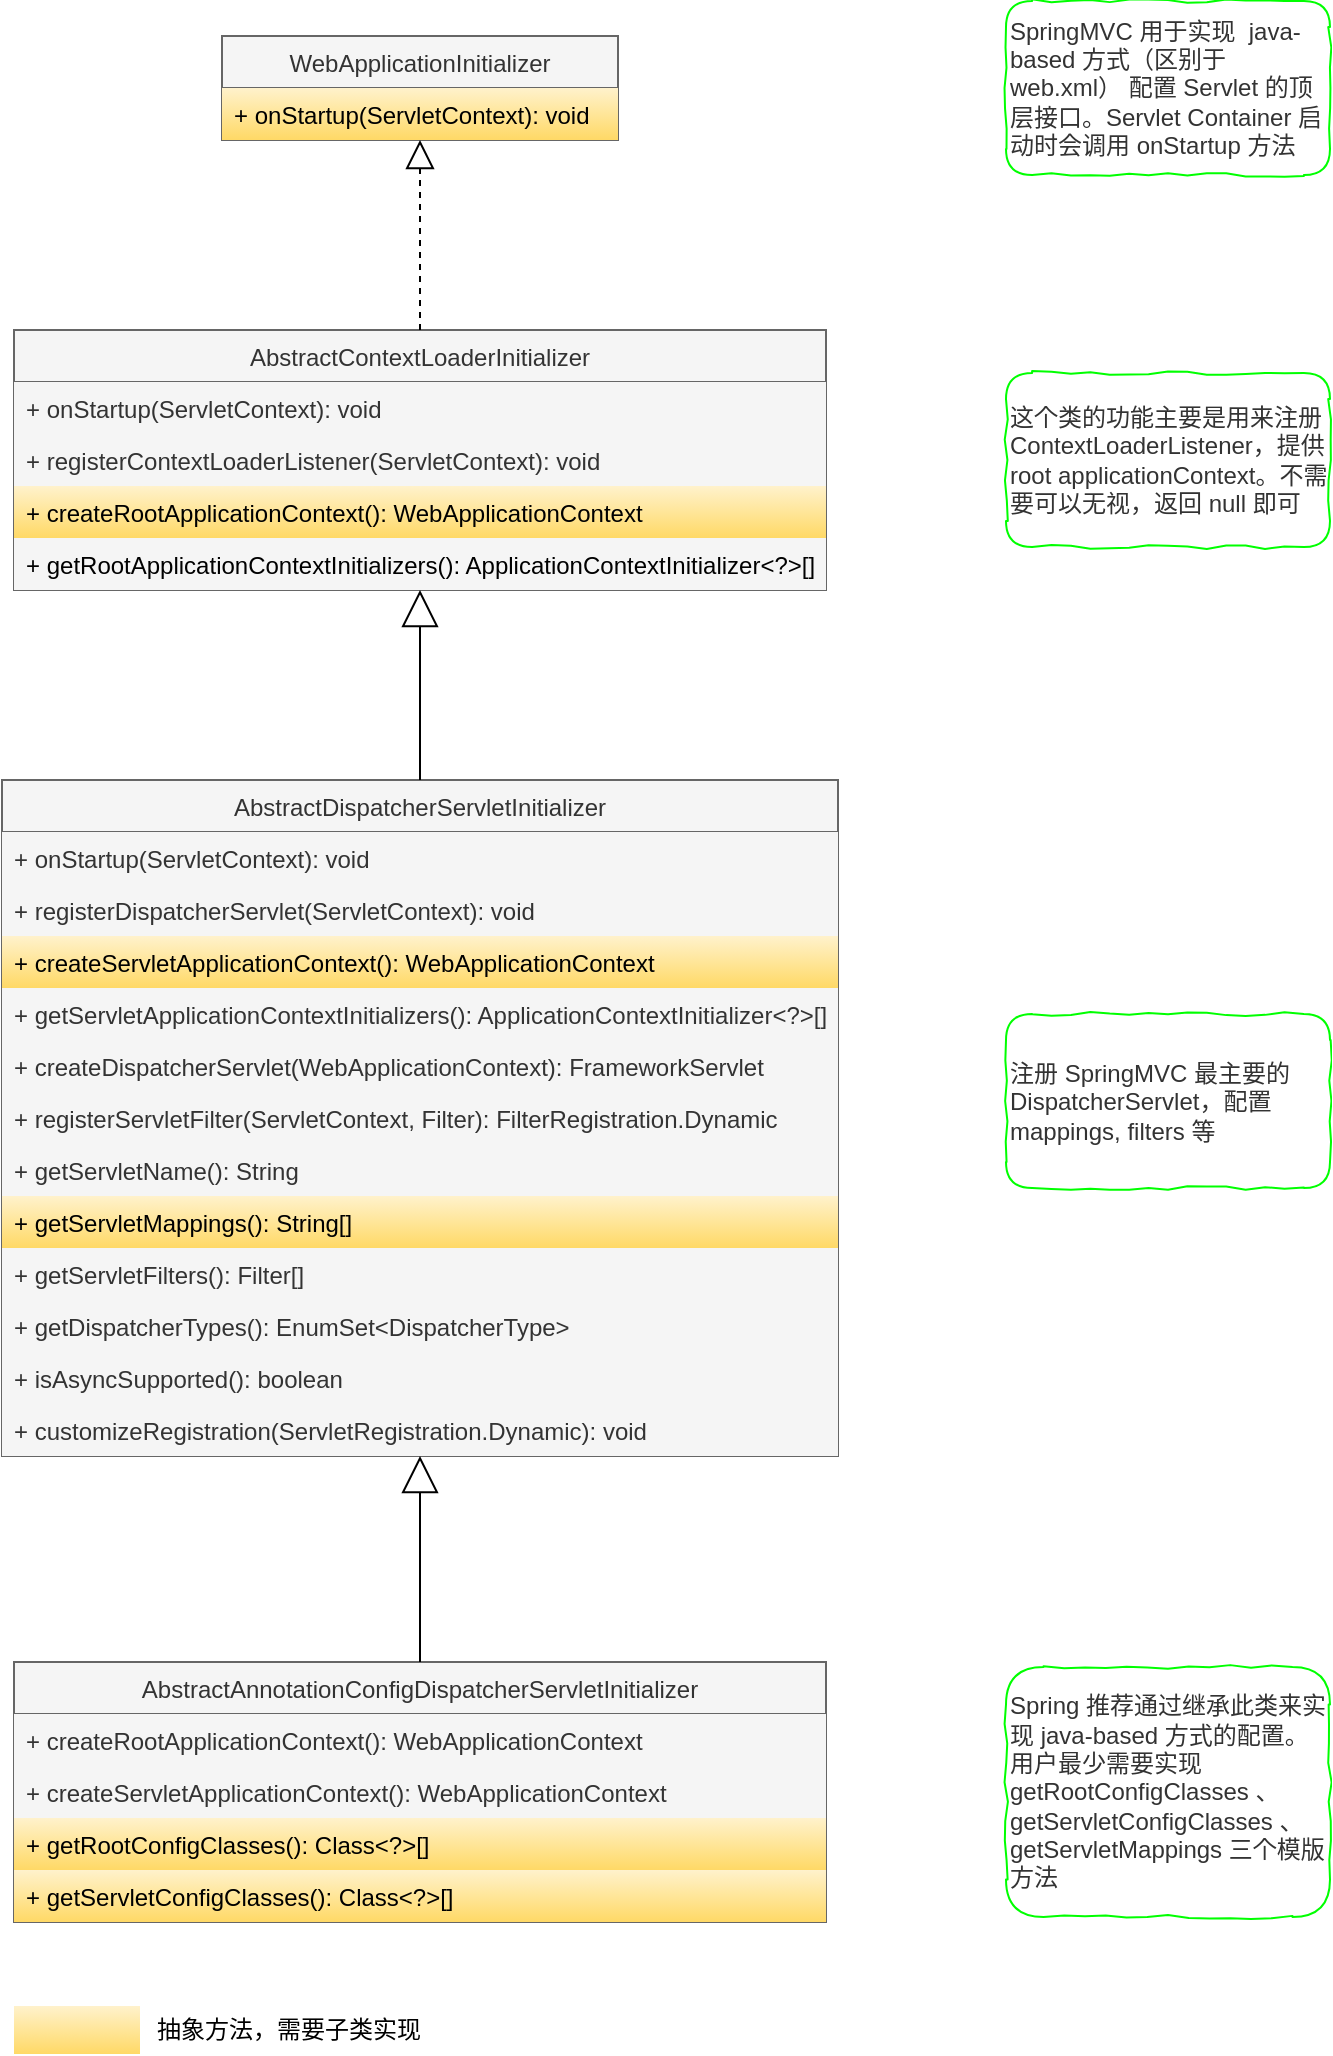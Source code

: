 <mxfile version="11.0.5" type="device"><diagram id="IjaOxtwSKvw0OCNeIy7P" name="Page-1"><mxGraphModel dx="868" dy="466" grid="0" gridSize="10" guides="1" tooltips="1" connect="1" arrows="1" fold="1" page="1" pageScale="1" pageWidth="827" pageHeight="1169" math="0" shadow="0"><root><mxCell id="0"/><mxCell id="1" parent="0"/><mxCell id="nzl5itROe26-MTcVWsOv-1" value="WebApplicationInitializer" style="swimlane;fontStyle=0;childLayout=stackLayout;horizontal=1;startSize=26;fillColor=#f5f5f5;horizontalStack=0;resizeParent=1;resizeParentMax=0;resizeLast=0;collapsible=1;marginBottom=0;strokeColor=#666666;fontColor=#333333;" parent="1" vertex="1"><mxGeometry x="210" y="52" width="198" height="52" as="geometry"/></mxCell><mxCell id="nzl5itROe26-MTcVWsOv-2" value="+ onStartup(ServletContext): void" style="text;align=left;verticalAlign=top;spacingLeft=4;spacingRight=4;overflow=hidden;rotatable=0;points=[[0,0.5],[1,0.5]];portConstraint=eastwest;fillColor=#fff2cc;strokeColor=none;gradientColor=#ffd966;" parent="nzl5itROe26-MTcVWsOv-1" vertex="1"><mxGeometry y="26" width="198" height="26" as="geometry"/></mxCell><mxCell id="nzl5itROe26-MTcVWsOv-8" value="AbstractContextLoaderInitializer" style="swimlane;fontStyle=0;childLayout=stackLayout;horizontal=1;startSize=26;fillColor=#f5f5f5;horizontalStack=0;resizeParent=1;resizeParentMax=0;resizeLast=0;collapsible=1;marginBottom=0;strokeColor=#666666;fontColor=#333333;" parent="1" vertex="1"><mxGeometry x="106" y="199" width="406" height="130" as="geometry"/></mxCell><mxCell id="nzl5itROe26-MTcVWsOv-11" value="+ onStartup(ServletContext): void" style="text;strokeColor=none;fillColor=#f5f5f5;align=left;verticalAlign=top;spacingLeft=4;spacingRight=4;overflow=hidden;rotatable=0;points=[[0,0.5],[1,0.5]];portConstraint=eastwest;fontColor=#333333;" parent="nzl5itROe26-MTcVWsOv-8" vertex="1"><mxGeometry y="26" width="406" height="26" as="geometry"/></mxCell><mxCell id="nzl5itROe26-MTcVWsOv-13" value="+ registerContextLoaderListener(ServletContext): void" style="text;strokeColor=none;fillColor=#f5f5f5;align=left;verticalAlign=top;spacingLeft=4;spacingRight=4;overflow=hidden;rotatable=0;points=[[0,0.5],[1,0.5]];portConstraint=eastwest;fontColor=#333333;" parent="nzl5itROe26-MTcVWsOv-8" vertex="1"><mxGeometry y="52" width="406" height="26" as="geometry"/></mxCell><mxCell id="nzl5itROe26-MTcVWsOv-12" value="+ createRootApplicationContext(): WebApplicationContext" style="text;fillColor=#fff2cc;align=left;verticalAlign=top;spacingLeft=4;spacingRight=4;overflow=hidden;rotatable=0;points=[[0,0.5],[1,0.5]];portConstraint=eastwest;gradientColor=#ffd966;strokeColor=none;" parent="nzl5itROe26-MTcVWsOv-8" vertex="1"><mxGeometry y="78" width="406" height="26" as="geometry"/></mxCell><mxCell id="nzl5itROe26-MTcVWsOv-10" value="+ getRootApplicationContextInitializers(): ApplicationContextInitializer&lt;?&gt;[]" style="text;fillColor=#f5f5f5;align=left;verticalAlign=top;spacingLeft=4;spacingRight=4;overflow=hidden;rotatable=0;points=[[0,0.5],[1,0.5]];portConstraint=eastwest;gradientColor=none;strokeColor=none;" parent="nzl5itROe26-MTcVWsOv-8" vertex="1"><mxGeometry y="104" width="406" height="26" as="geometry"/></mxCell><mxCell id="nzl5itROe26-MTcVWsOv-14" value="AbstractDispatcherServletInitializer" style="swimlane;fontStyle=0;childLayout=stackLayout;horizontal=1;startSize=26;fillColor=#f5f5f5;horizontalStack=0;resizeParent=1;resizeParentMax=0;resizeLast=0;collapsible=1;marginBottom=0;strokeColor=#666666;fontColor=#333333;" parent="1" vertex="1"><mxGeometry x="100" y="424" width="418" height="338" as="geometry"/></mxCell><mxCell id="nzl5itROe26-MTcVWsOv-15" value="+ onStartup(ServletContext): void" style="text;strokeColor=none;fillColor=#f5f5f5;align=left;verticalAlign=top;spacingLeft=4;spacingRight=4;overflow=hidden;rotatable=0;points=[[0,0.5],[1,0.5]];portConstraint=eastwest;fontColor=#333333;" parent="nzl5itROe26-MTcVWsOv-14" vertex="1"><mxGeometry y="26" width="418" height="26" as="geometry"/></mxCell><mxCell id="nzl5itROe26-MTcVWsOv-16" value="+ registerDispatcherServlet(ServletContext): void" style="text;strokeColor=none;fillColor=#f5f5f5;align=left;verticalAlign=top;spacingLeft=4;spacingRight=4;overflow=hidden;rotatable=0;points=[[0,0.5],[1,0.5]];portConstraint=eastwest;fontColor=#333333;" parent="nzl5itROe26-MTcVWsOv-14" vertex="1"><mxGeometry y="52" width="418" height="26" as="geometry"/></mxCell><mxCell id="nzl5itROe26-MTcVWsOv-17" value="+ createServletApplicationContext(): WebApplicationContext" style="text;strokeColor=none;fillColor=#fff2cc;align=left;verticalAlign=top;spacingLeft=4;spacingRight=4;overflow=hidden;rotatable=0;points=[[0,0.5],[1,0.5]];portConstraint=eastwest;fontColor=#000000;gradientColor=#ffd966;" parent="nzl5itROe26-MTcVWsOv-14" vertex="1"><mxGeometry y="78" width="418" height="26" as="geometry"/></mxCell><mxCell id="nzl5itROe26-MTcVWsOv-28" value="+ getServletApplicationContextInitializers(): ApplicationContextInitializer&lt;?&gt;[]" style="text;strokeColor=none;fillColor=#f5f5f5;align=left;verticalAlign=top;spacingLeft=4;spacingRight=4;overflow=hidden;rotatable=0;points=[[0,0.5],[1,0.5]];portConstraint=eastwest;fontColor=#333333;" parent="nzl5itROe26-MTcVWsOv-14" vertex="1"><mxGeometry y="104" width="418" height="26" as="geometry"/></mxCell><mxCell id="nzl5itROe26-MTcVWsOv-29" value="+ createDispatcherServlet(WebApplicationContext): FrameworkServlet" style="text;strokeColor=none;fillColor=#f5f5f5;align=left;verticalAlign=top;spacingLeft=4;spacingRight=4;overflow=hidden;rotatable=0;points=[[0,0.5],[1,0.5]];portConstraint=eastwest;fontColor=#333333;" parent="nzl5itROe26-MTcVWsOv-14" vertex="1"><mxGeometry y="130" width="418" height="26" as="geometry"/></mxCell><mxCell id="nzl5itROe26-MTcVWsOv-34" value="+ registerServletFilter(ServletContext, Filter): FilterRegistration.Dynamic" style="text;strokeColor=none;fillColor=#f5f5f5;align=left;verticalAlign=top;spacingLeft=4;spacingRight=4;overflow=hidden;rotatable=0;points=[[0,0.5],[1,0.5]];portConstraint=eastwest;fontColor=#333333;" parent="nzl5itROe26-MTcVWsOv-14" vertex="1"><mxGeometry y="156" width="418" height="26" as="geometry"/></mxCell><mxCell id="nzl5itROe26-MTcVWsOv-30" value="+ getServletName(): String" style="text;strokeColor=none;fillColor=#f5f5f5;align=left;verticalAlign=top;spacingLeft=4;spacingRight=4;overflow=hidden;rotatable=0;points=[[0,0.5],[1,0.5]];portConstraint=eastwest;fontColor=#333333;" parent="nzl5itROe26-MTcVWsOv-14" vertex="1"><mxGeometry y="182" width="418" height="26" as="geometry"/></mxCell><mxCell id="nzl5itROe26-MTcVWsOv-33" value="+ getServletMappings(): String[]" style="text;strokeColor=none;fillColor=#fff2cc;align=left;verticalAlign=top;spacingLeft=4;spacingRight=4;overflow=hidden;rotatable=0;points=[[0,0.5],[1,0.5]];portConstraint=eastwest;fontColor=#000000;gradientColor=#ffd966;" parent="nzl5itROe26-MTcVWsOv-14" vertex="1"><mxGeometry y="208" width="418" height="26" as="geometry"/></mxCell><mxCell id="nzl5itROe26-MTcVWsOv-35" value="+ getServletFilters(): Filter[]" style="text;strokeColor=none;fillColor=#f5f5f5;align=left;verticalAlign=top;spacingLeft=4;spacingRight=4;overflow=hidden;rotatable=0;points=[[0,0.5],[1,0.5]];portConstraint=eastwest;fontColor=#333333;" parent="nzl5itROe26-MTcVWsOv-14" vertex="1"><mxGeometry y="234" width="418" height="26" as="geometry"/></mxCell><mxCell id="nzl5itROe26-MTcVWsOv-18" value="+ getDispatcherTypes(): EnumSet&lt;DispatcherType&gt;" style="text;strokeColor=none;fillColor=#f5f5f5;align=left;verticalAlign=top;spacingLeft=4;spacingRight=4;overflow=hidden;rotatable=0;points=[[0,0.5],[1,0.5]];portConstraint=eastwest;fontColor=#333333;" parent="nzl5itROe26-MTcVWsOv-14" vertex="1"><mxGeometry y="260" width="418" height="26" as="geometry"/></mxCell><mxCell id="nzl5itROe26-MTcVWsOv-37" value="+ isAsyncSupported(): boolean" style="text;strokeColor=none;fillColor=#f5f5f5;align=left;verticalAlign=top;spacingLeft=4;spacingRight=4;overflow=hidden;rotatable=0;points=[[0,0.5],[1,0.5]];portConstraint=eastwest;fontColor=#333333;" parent="nzl5itROe26-MTcVWsOv-14" vertex="1"><mxGeometry y="286" width="418" height="26" as="geometry"/></mxCell><mxCell id="nzl5itROe26-MTcVWsOv-36" value="+ customizeRegistration(ServletRegistration.Dynamic): void" style="text;strokeColor=none;fillColor=#f5f5f5;align=left;verticalAlign=top;spacingLeft=4;spacingRight=4;overflow=hidden;rotatable=0;points=[[0,0.5],[1,0.5]];portConstraint=eastwest;fontColor=#333333;" parent="nzl5itROe26-MTcVWsOv-14" vertex="1"><mxGeometry y="312" width="418" height="26" as="geometry"/></mxCell><mxCell id="nzl5itROe26-MTcVWsOv-20" value="" style="endArrow=block;endSize=16;endFill=0;html=1;exitX=0.5;exitY=0;exitDx=0;exitDy=0;" parent="1" source="nzl5itROe26-MTcVWsOv-14" target="nzl5itROe26-MTcVWsOv-8" edge="1"><mxGeometry width="160" relative="1" as="geometry"><mxPoint x="308" y="424" as="sourcePoint"/><mxPoint x="308" y="329" as="targetPoint"/></mxGeometry></mxCell><mxCell id="nzl5itROe26-MTcVWsOv-21" value="AbstractAnnotationConfigDispatcherServletInitializer" style="swimlane;fontStyle=0;childLayout=stackLayout;horizontal=1;startSize=26;fillColor=#f5f5f5;horizontalStack=0;resizeParent=1;resizeParentMax=0;resizeLast=0;collapsible=1;marginBottom=0;strokeColor=#666666;fontColor=#333333;" parent="1" vertex="1"><mxGeometry x="106" y="865" width="406" height="130" as="geometry"/></mxCell><mxCell id="nzl5itROe26-MTcVWsOv-38" value="+ createRootApplicationContext(): WebApplicationContext" style="text;strokeColor=none;fillColor=#f5f5f5;align=left;verticalAlign=top;spacingLeft=4;spacingRight=4;overflow=hidden;rotatable=0;points=[[0,0.5],[1,0.5]];portConstraint=eastwest;fontColor=#333333;" parent="nzl5itROe26-MTcVWsOv-21" vertex="1"><mxGeometry y="26" width="406" height="26" as="geometry"/></mxCell><mxCell id="nzl5itROe26-MTcVWsOv-24" value="+ createServletApplicationContext(): WebApplicationContext" style="text;strokeColor=none;fillColor=#f5f5f5;align=left;verticalAlign=top;spacingLeft=4;spacingRight=4;overflow=hidden;rotatable=0;points=[[0,0.5],[1,0.5]];portConstraint=eastwest;fontColor=#333333;" parent="nzl5itROe26-MTcVWsOv-21" vertex="1"><mxGeometry y="52" width="406" height="26" as="geometry"/></mxCell><mxCell id="nzl5itROe26-MTcVWsOv-22" value="+ getRootConfigClasses(): Class&lt;?&gt;[]" style="text;strokeColor=none;fillColor=#fff2cc;align=left;verticalAlign=top;spacingLeft=4;spacingRight=4;overflow=hidden;rotatable=0;points=[[0,0.5],[1,0.5]];portConstraint=eastwest;fontColor=#000000;gradientColor=#ffd966;" parent="nzl5itROe26-MTcVWsOv-21" vertex="1"><mxGeometry y="78" width="406" height="26" as="geometry"/></mxCell><mxCell id="nzl5itROe26-MTcVWsOv-23" value="+ getServletConfigClasses(): Class&lt;?&gt;[]" style="text;strokeColor=none;fillColor=#fff2cc;align=left;verticalAlign=top;spacingLeft=4;spacingRight=4;overflow=hidden;rotatable=0;points=[[0,0.5],[1,0.5]];portConstraint=eastwest;fontColor=#000000;gradientColor=#ffd966;" parent="nzl5itROe26-MTcVWsOv-21" vertex="1"><mxGeometry y="104" width="406" height="26" as="geometry"/></mxCell><mxCell id="nzl5itROe26-MTcVWsOv-26" value="" style="endArrow=block;endSize=16;endFill=0;html=1;exitX=0.5;exitY=0;exitDx=0;exitDy=0;" parent="1" source="nzl5itROe26-MTcVWsOv-21" target="nzl5itROe26-MTcVWsOv-14" edge="1"><mxGeometry width="160" relative="1" as="geometry"><mxPoint x="308" y="649" as="sourcePoint"/><mxPoint x="308" y="554" as="targetPoint"/></mxGeometry></mxCell><mxCell id="nzl5itROe26-MTcVWsOv-27" value="" style="endArrow=block;dashed=1;endFill=0;endSize=12;html=1;exitX=0.5;exitY=0;exitDx=0;exitDy=0;" parent="1" source="nzl5itROe26-MTcVWsOv-8" target="nzl5itROe26-MTcVWsOv-1" edge="1"><mxGeometry width="160" relative="1" as="geometry"><mxPoint x="464" y="149" as="sourcePoint"/><mxPoint x="624" y="149" as="targetPoint"/></mxGeometry></mxCell><mxCell id="nzl5itROe26-MTcVWsOv-39" value="SpringMVC 用于实现&amp;nbsp; java-based 方式（区别于 web.xml）&amp;nbsp;配置 Servlet 的顶层接口。Servlet Container 启动时会调用 onStartup 方法" style="text;html=1;strokeColor=#00FF00;fillColor=none;align=left;verticalAlign=middle;whiteSpace=wrap;rounded=1;comic=1;glass=1;fontColor=#333333;" parent="1" vertex="1"><mxGeometry x="602" y="34.5" width="162" height="87" as="geometry"/></mxCell><mxCell id="nzl5itROe26-MTcVWsOv-40" value="这个类的功能主要是用来注册 ContextLoaderListener，提供 root applicationContext。不需要可以无视，返回 null 即可" style="text;html=1;strokeColor=#00FF00;fillColor=none;align=left;verticalAlign=middle;whiteSpace=wrap;rounded=1;comic=1;glass=1;fontColor=#333333;" parent="1" vertex="1"><mxGeometry x="602" y="220.5" width="162" height="87" as="geometry"/></mxCell><mxCell id="nzl5itROe26-MTcVWsOv-41" value="注册 SpringMVC 最主要的 DispatcherServlet，配置 mappings, filters 等" style="text;html=1;strokeColor=#00FF00;fillColor=none;align=left;verticalAlign=middle;whiteSpace=wrap;rounded=1;comic=1;glass=1;fontColor=#333333;" parent="1" vertex="1"><mxGeometry x="602" y="541" width="162" height="87" as="geometry"/></mxCell><mxCell id="nzl5itROe26-MTcVWsOv-42" value="Spring 推荐通过继承此类来实现 java-based 方式的配置。用户最少需要实现 getRootConfigClasses 、 getServletConfigClasses 、 getServletMappings 三个模版方法" style="text;html=1;strokeColor=#00FF00;fillColor=none;align=left;verticalAlign=middle;whiteSpace=wrap;rounded=1;comic=1;glass=1;fontColor=#333333;" parent="1" vertex="1"><mxGeometry x="602" y="867.5" width="162" height="125" as="geometry"/></mxCell><mxCell id="nzl5itROe26-MTcVWsOv-44" value="" style="whiteSpace=wrap;html=1;comic=0;align=left;verticalAlign=top;strokeColor=none;fillColor=#fff2cc;gradientColor=#ffd966;spacingLeft=4;spacingRight=4;" parent="1" vertex="1"><mxGeometry x="106" y="1037" width="63" height="24" as="geometry"/></mxCell><mxCell id="nzl5itROe26-MTcVWsOv-45" value="抽象方法，需要子类实现" style="text;html=1;strokeColor=none;fillColor=none;align=center;verticalAlign=middle;whiteSpace=wrap;rounded=0;glass=1;comic=1;" parent="1" vertex="1"><mxGeometry x="169" y="1039" width="149" height="20" as="geometry"/></mxCell></root></mxGraphModel></diagram></mxfile>